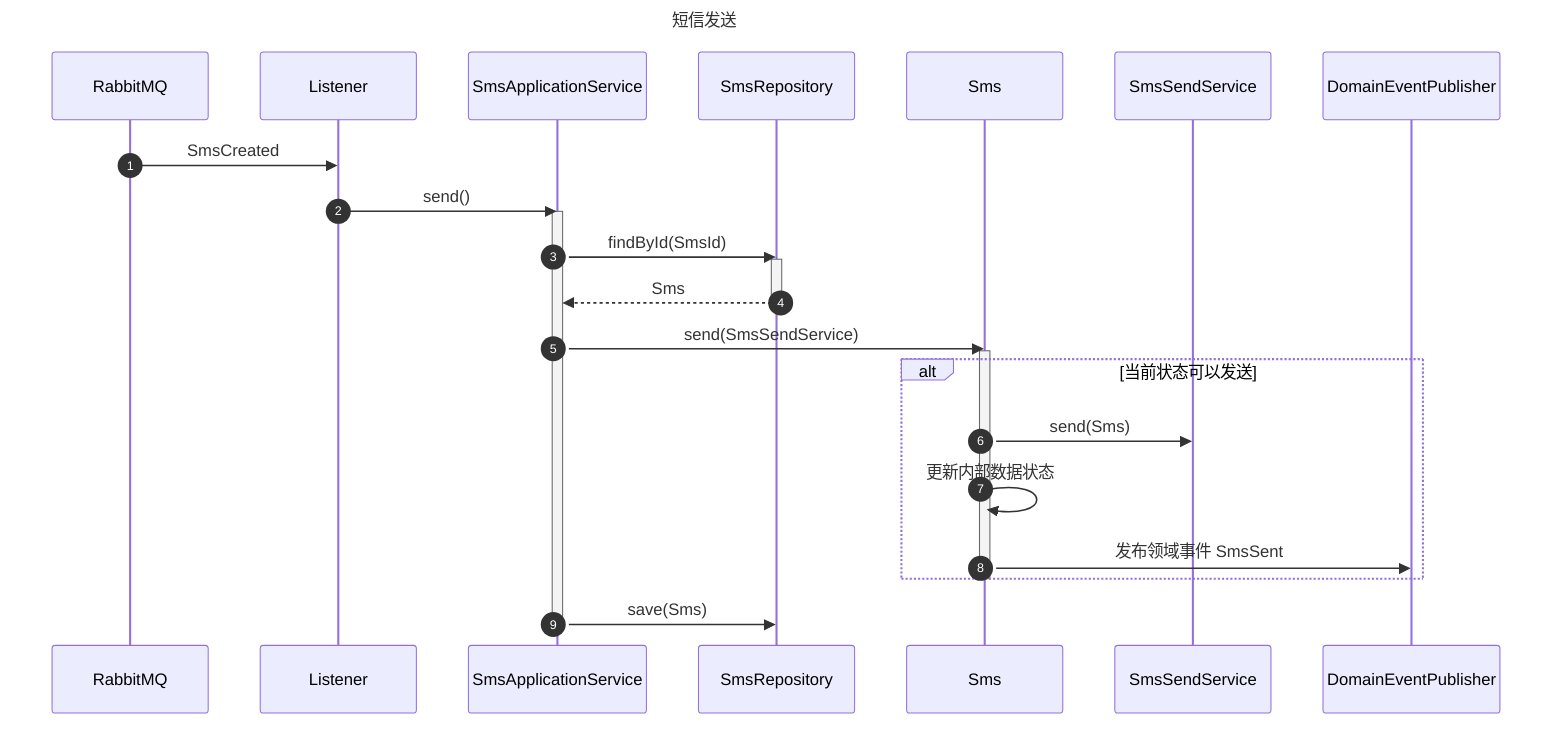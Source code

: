 sequenceDiagram
    title 短信发送

    autonumber

    participant RabbitMQ
    participant Listener
    participant SmsApplicationService
    participant SmsRepository
    participant Sms
    participant SmsSendService
    participant DomainEventPublisher

    RabbitMQ->>Listener: SmsCreated
    Listener->>SmsApplicationService: send()

    activate SmsApplicationService
    SmsApplicationService->>SmsRepository: findById(SmsId)

    activate SmsRepository
    SmsRepository-->>SmsApplicationService: Sms
    deactivate SmsRepository

    SmsApplicationService->>Sms: send(SmsSendService)

    activate Sms
    alt 当前状态可以发送

    Sms->>SmsSendService: send(Sms)

    Sms->>Sms: 更新内部数据状态

    Sms->>DomainEventPublisher: 发布领域事件 SmsSent

    end
    deactivate Sms

    SmsApplicationService->>SmsRepository: save(Sms)

    deactivate SmsApplicationService